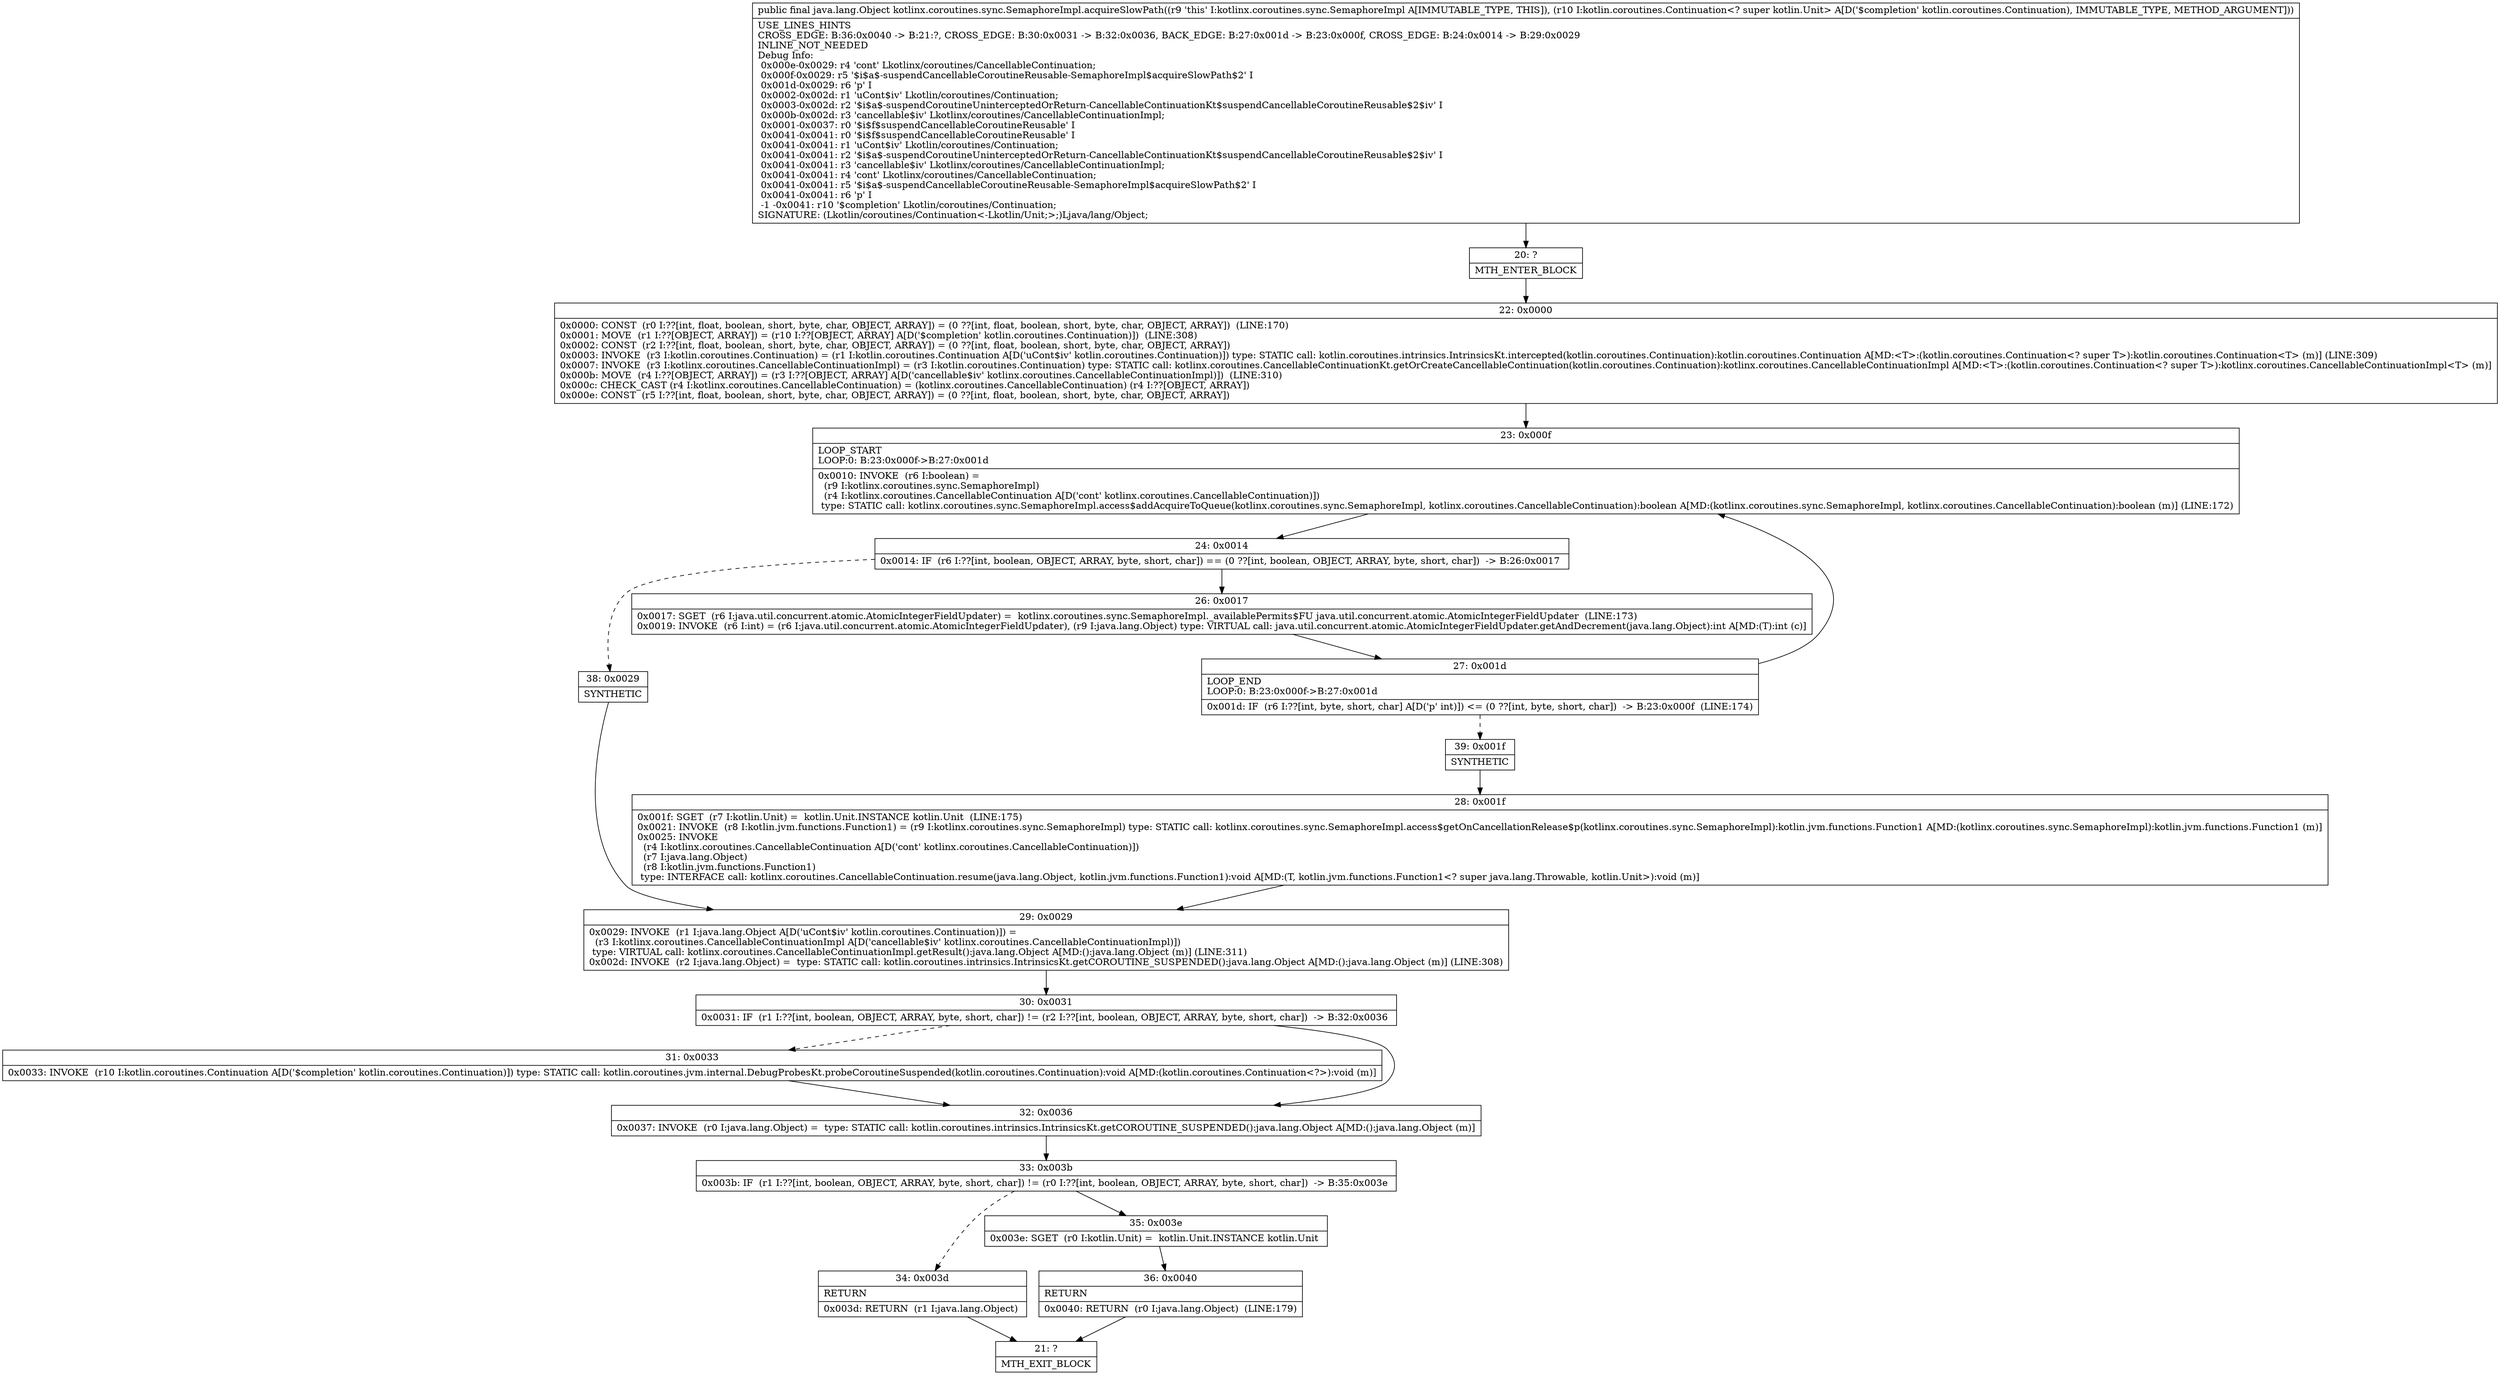 digraph "CFG forkotlinx.coroutines.sync.SemaphoreImpl.acquireSlowPath(Lkotlin\/coroutines\/Continuation;)Ljava\/lang\/Object;" {
Node_20 [shape=record,label="{20\:\ ?|MTH_ENTER_BLOCK\l}"];
Node_22 [shape=record,label="{22\:\ 0x0000|0x0000: CONST  (r0 I:??[int, float, boolean, short, byte, char, OBJECT, ARRAY]) = (0 ??[int, float, boolean, short, byte, char, OBJECT, ARRAY])  (LINE:170)\l0x0001: MOVE  (r1 I:??[OBJECT, ARRAY]) = (r10 I:??[OBJECT, ARRAY] A[D('$completion' kotlin.coroutines.Continuation)])  (LINE:308)\l0x0002: CONST  (r2 I:??[int, float, boolean, short, byte, char, OBJECT, ARRAY]) = (0 ??[int, float, boolean, short, byte, char, OBJECT, ARRAY]) \l0x0003: INVOKE  (r3 I:kotlin.coroutines.Continuation) = (r1 I:kotlin.coroutines.Continuation A[D('uCont$iv' kotlin.coroutines.Continuation)]) type: STATIC call: kotlin.coroutines.intrinsics.IntrinsicsKt.intercepted(kotlin.coroutines.Continuation):kotlin.coroutines.Continuation A[MD:\<T\>:(kotlin.coroutines.Continuation\<? super T\>):kotlin.coroutines.Continuation\<T\> (m)] (LINE:309)\l0x0007: INVOKE  (r3 I:kotlinx.coroutines.CancellableContinuationImpl) = (r3 I:kotlin.coroutines.Continuation) type: STATIC call: kotlinx.coroutines.CancellableContinuationKt.getOrCreateCancellableContinuation(kotlin.coroutines.Continuation):kotlinx.coroutines.CancellableContinuationImpl A[MD:\<T\>:(kotlin.coroutines.Continuation\<? super T\>):kotlinx.coroutines.CancellableContinuationImpl\<T\> (m)]\l0x000b: MOVE  (r4 I:??[OBJECT, ARRAY]) = (r3 I:??[OBJECT, ARRAY] A[D('cancellable$iv' kotlinx.coroutines.CancellableContinuationImpl)])  (LINE:310)\l0x000c: CHECK_CAST (r4 I:kotlinx.coroutines.CancellableContinuation) = (kotlinx.coroutines.CancellableContinuation) (r4 I:??[OBJECT, ARRAY]) \l0x000e: CONST  (r5 I:??[int, float, boolean, short, byte, char, OBJECT, ARRAY]) = (0 ??[int, float, boolean, short, byte, char, OBJECT, ARRAY]) \l}"];
Node_23 [shape=record,label="{23\:\ 0x000f|LOOP_START\lLOOP:0: B:23:0x000f\-\>B:27:0x001d\l|0x0010: INVOKE  (r6 I:boolean) = \l  (r9 I:kotlinx.coroutines.sync.SemaphoreImpl)\l  (r4 I:kotlinx.coroutines.CancellableContinuation A[D('cont' kotlinx.coroutines.CancellableContinuation)])\l type: STATIC call: kotlinx.coroutines.sync.SemaphoreImpl.access$addAcquireToQueue(kotlinx.coroutines.sync.SemaphoreImpl, kotlinx.coroutines.CancellableContinuation):boolean A[MD:(kotlinx.coroutines.sync.SemaphoreImpl, kotlinx.coroutines.CancellableContinuation):boolean (m)] (LINE:172)\l}"];
Node_24 [shape=record,label="{24\:\ 0x0014|0x0014: IF  (r6 I:??[int, boolean, OBJECT, ARRAY, byte, short, char]) == (0 ??[int, boolean, OBJECT, ARRAY, byte, short, char])  \-\> B:26:0x0017 \l}"];
Node_26 [shape=record,label="{26\:\ 0x0017|0x0017: SGET  (r6 I:java.util.concurrent.atomic.AtomicIntegerFieldUpdater) =  kotlinx.coroutines.sync.SemaphoreImpl._availablePermits$FU java.util.concurrent.atomic.AtomicIntegerFieldUpdater  (LINE:173)\l0x0019: INVOKE  (r6 I:int) = (r6 I:java.util.concurrent.atomic.AtomicIntegerFieldUpdater), (r9 I:java.lang.Object) type: VIRTUAL call: java.util.concurrent.atomic.AtomicIntegerFieldUpdater.getAndDecrement(java.lang.Object):int A[MD:(T):int (c)]\l}"];
Node_27 [shape=record,label="{27\:\ 0x001d|LOOP_END\lLOOP:0: B:23:0x000f\-\>B:27:0x001d\l|0x001d: IF  (r6 I:??[int, byte, short, char] A[D('p' int)]) \<= (0 ??[int, byte, short, char])  \-\> B:23:0x000f  (LINE:174)\l}"];
Node_39 [shape=record,label="{39\:\ 0x001f|SYNTHETIC\l}"];
Node_28 [shape=record,label="{28\:\ 0x001f|0x001f: SGET  (r7 I:kotlin.Unit) =  kotlin.Unit.INSTANCE kotlin.Unit  (LINE:175)\l0x0021: INVOKE  (r8 I:kotlin.jvm.functions.Function1) = (r9 I:kotlinx.coroutines.sync.SemaphoreImpl) type: STATIC call: kotlinx.coroutines.sync.SemaphoreImpl.access$getOnCancellationRelease$p(kotlinx.coroutines.sync.SemaphoreImpl):kotlin.jvm.functions.Function1 A[MD:(kotlinx.coroutines.sync.SemaphoreImpl):kotlin.jvm.functions.Function1 (m)]\l0x0025: INVOKE  \l  (r4 I:kotlinx.coroutines.CancellableContinuation A[D('cont' kotlinx.coroutines.CancellableContinuation)])\l  (r7 I:java.lang.Object)\l  (r8 I:kotlin.jvm.functions.Function1)\l type: INTERFACE call: kotlinx.coroutines.CancellableContinuation.resume(java.lang.Object, kotlin.jvm.functions.Function1):void A[MD:(T, kotlin.jvm.functions.Function1\<? super java.lang.Throwable, kotlin.Unit\>):void (m)]\l}"];
Node_29 [shape=record,label="{29\:\ 0x0029|0x0029: INVOKE  (r1 I:java.lang.Object A[D('uCont$iv' kotlin.coroutines.Continuation)]) = \l  (r3 I:kotlinx.coroutines.CancellableContinuationImpl A[D('cancellable$iv' kotlinx.coroutines.CancellableContinuationImpl)])\l type: VIRTUAL call: kotlinx.coroutines.CancellableContinuationImpl.getResult():java.lang.Object A[MD:():java.lang.Object (m)] (LINE:311)\l0x002d: INVOKE  (r2 I:java.lang.Object) =  type: STATIC call: kotlin.coroutines.intrinsics.IntrinsicsKt.getCOROUTINE_SUSPENDED():java.lang.Object A[MD:():java.lang.Object (m)] (LINE:308)\l}"];
Node_30 [shape=record,label="{30\:\ 0x0031|0x0031: IF  (r1 I:??[int, boolean, OBJECT, ARRAY, byte, short, char]) != (r2 I:??[int, boolean, OBJECT, ARRAY, byte, short, char])  \-\> B:32:0x0036 \l}"];
Node_31 [shape=record,label="{31\:\ 0x0033|0x0033: INVOKE  (r10 I:kotlin.coroutines.Continuation A[D('$completion' kotlin.coroutines.Continuation)]) type: STATIC call: kotlin.coroutines.jvm.internal.DebugProbesKt.probeCoroutineSuspended(kotlin.coroutines.Continuation):void A[MD:(kotlin.coroutines.Continuation\<?\>):void (m)]\l}"];
Node_32 [shape=record,label="{32\:\ 0x0036|0x0037: INVOKE  (r0 I:java.lang.Object) =  type: STATIC call: kotlin.coroutines.intrinsics.IntrinsicsKt.getCOROUTINE_SUSPENDED():java.lang.Object A[MD:():java.lang.Object (m)]\l}"];
Node_33 [shape=record,label="{33\:\ 0x003b|0x003b: IF  (r1 I:??[int, boolean, OBJECT, ARRAY, byte, short, char]) != (r0 I:??[int, boolean, OBJECT, ARRAY, byte, short, char])  \-\> B:35:0x003e \l}"];
Node_34 [shape=record,label="{34\:\ 0x003d|RETURN\l|0x003d: RETURN  (r1 I:java.lang.Object) \l}"];
Node_21 [shape=record,label="{21\:\ ?|MTH_EXIT_BLOCK\l}"];
Node_35 [shape=record,label="{35\:\ 0x003e|0x003e: SGET  (r0 I:kotlin.Unit) =  kotlin.Unit.INSTANCE kotlin.Unit \l}"];
Node_36 [shape=record,label="{36\:\ 0x0040|RETURN\l|0x0040: RETURN  (r0 I:java.lang.Object)  (LINE:179)\l}"];
Node_38 [shape=record,label="{38\:\ 0x0029|SYNTHETIC\l}"];
MethodNode[shape=record,label="{public final java.lang.Object kotlinx.coroutines.sync.SemaphoreImpl.acquireSlowPath((r9 'this' I:kotlinx.coroutines.sync.SemaphoreImpl A[IMMUTABLE_TYPE, THIS]), (r10 I:kotlin.coroutines.Continuation\<? super kotlin.Unit\> A[D('$completion' kotlin.coroutines.Continuation), IMMUTABLE_TYPE, METHOD_ARGUMENT]))  | USE_LINES_HINTS\lCROSS_EDGE: B:36:0x0040 \-\> B:21:?, CROSS_EDGE: B:30:0x0031 \-\> B:32:0x0036, BACK_EDGE: B:27:0x001d \-\> B:23:0x000f, CROSS_EDGE: B:24:0x0014 \-\> B:29:0x0029\lINLINE_NOT_NEEDED\lDebug Info:\l  0x000e\-0x0029: r4 'cont' Lkotlinx\/coroutines\/CancellableContinuation;\l  0x000f\-0x0029: r5 '$i$a$\-suspendCancellableCoroutineReusable\-SemaphoreImpl$acquireSlowPath$2' I\l  0x001d\-0x0029: r6 'p' I\l  0x0002\-0x002d: r1 'uCont$iv' Lkotlin\/coroutines\/Continuation;\l  0x0003\-0x002d: r2 '$i$a$\-suspendCoroutineUninterceptedOrReturn\-CancellableContinuationKt$suspendCancellableCoroutineReusable$2$iv' I\l  0x000b\-0x002d: r3 'cancellable$iv' Lkotlinx\/coroutines\/CancellableContinuationImpl;\l  0x0001\-0x0037: r0 '$i$f$suspendCancellableCoroutineReusable' I\l  0x0041\-0x0041: r0 '$i$f$suspendCancellableCoroutineReusable' I\l  0x0041\-0x0041: r1 'uCont$iv' Lkotlin\/coroutines\/Continuation;\l  0x0041\-0x0041: r2 '$i$a$\-suspendCoroutineUninterceptedOrReturn\-CancellableContinuationKt$suspendCancellableCoroutineReusable$2$iv' I\l  0x0041\-0x0041: r3 'cancellable$iv' Lkotlinx\/coroutines\/CancellableContinuationImpl;\l  0x0041\-0x0041: r4 'cont' Lkotlinx\/coroutines\/CancellableContinuation;\l  0x0041\-0x0041: r5 '$i$a$\-suspendCancellableCoroutineReusable\-SemaphoreImpl$acquireSlowPath$2' I\l  0x0041\-0x0041: r6 'p' I\l  \-1 \-0x0041: r10 '$completion' Lkotlin\/coroutines\/Continuation;\lSIGNATURE: (Lkotlin\/coroutines\/Continuation\<\-Lkotlin\/Unit;\>;)Ljava\/lang\/Object;\l}"];
MethodNode -> Node_20;Node_20 -> Node_22;
Node_22 -> Node_23;
Node_23 -> Node_24;
Node_24 -> Node_26;
Node_24 -> Node_38[style=dashed];
Node_26 -> Node_27;
Node_27 -> Node_23;
Node_27 -> Node_39[style=dashed];
Node_39 -> Node_28;
Node_28 -> Node_29;
Node_29 -> Node_30;
Node_30 -> Node_31[style=dashed];
Node_30 -> Node_32;
Node_31 -> Node_32;
Node_32 -> Node_33;
Node_33 -> Node_34[style=dashed];
Node_33 -> Node_35;
Node_34 -> Node_21;
Node_35 -> Node_36;
Node_36 -> Node_21;
Node_38 -> Node_29;
}

